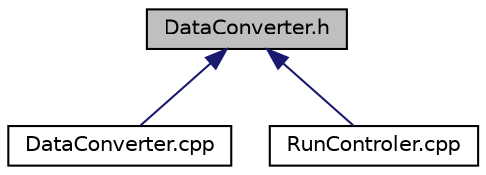 digraph "DataConverter.h"
{
 // LATEX_PDF_SIZE
  edge [fontname="Helvetica",fontsize="10",labelfontname="Helvetica",labelfontsize="10"];
  node [fontname="Helvetica",fontsize="10",shape=record];
  Node1 [label="DataConverter.h",height=0.2,width=0.4,color="black", fillcolor="grey75", style="filled", fontcolor="black",tooltip="Header file for DataConverter class."];
  Node1 -> Node2 [dir="back",color="midnightblue",fontsize="10",style="solid",fontname="Helvetica"];
  Node2 [label="DataConverter.cpp",height=0.2,width=0.4,color="black", fillcolor="white", style="filled",URL="$DataConverter_8cpp.html",tooltip="The source file for DataConverter.h."];
  Node1 -> Node3 [dir="back",color="midnightblue",fontsize="10",style="solid",fontname="Helvetica"];
  Node3 [label="RunControler.cpp",height=0.2,width=0.4,color="black", fillcolor="white", style="filled",URL="$RunControler_8cpp.html",tooltip="main()"];
}
